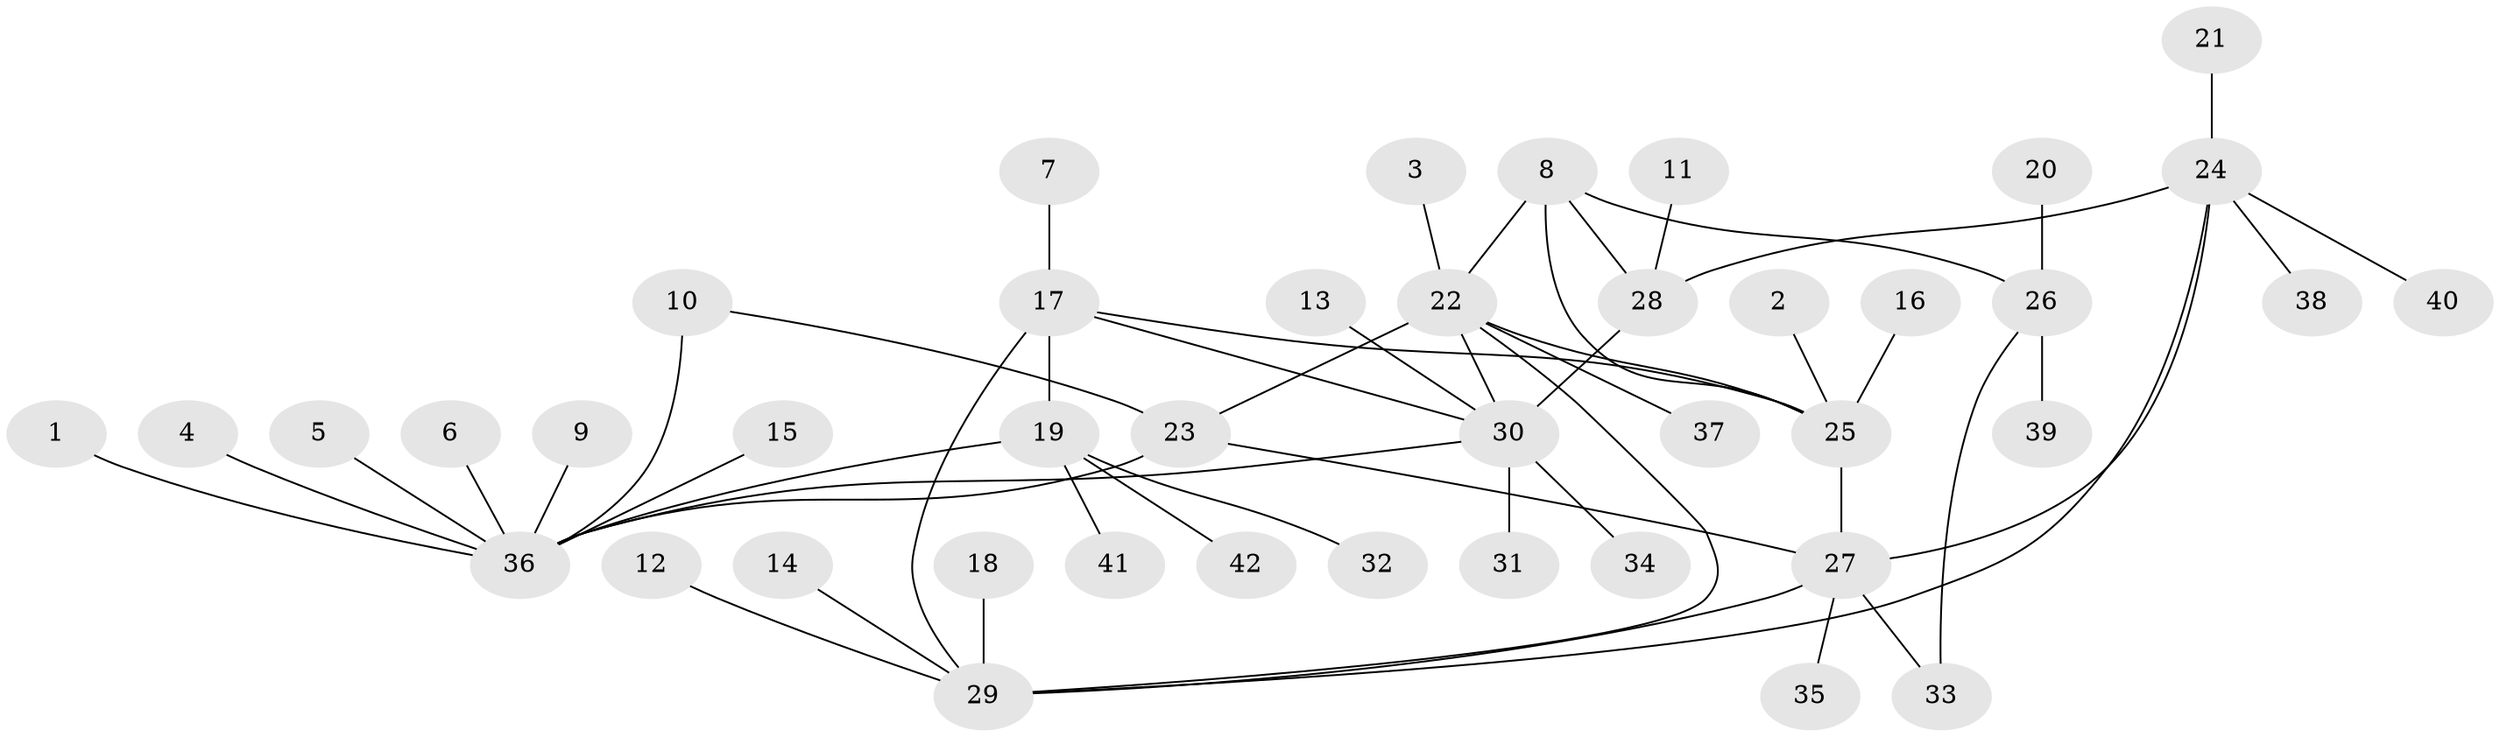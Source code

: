 // original degree distribution, {5: 0.047619047619047616, 6: 0.05952380952380952, 9: 0.011904761904761904, 3: 0.05952380952380952, 7: 0.03571428571428571, 12: 0.011904761904761904, 4: 0.05952380952380952, 10: 0.011904761904761904, 8: 0.023809523809523808, 1: 0.5595238095238095, 2: 0.11904761904761904}
// Generated by graph-tools (version 1.1) at 2025/26/03/09/25 03:26:49]
// undirected, 42 vertices, 53 edges
graph export_dot {
graph [start="1"]
  node [color=gray90,style=filled];
  1;
  2;
  3;
  4;
  5;
  6;
  7;
  8;
  9;
  10;
  11;
  12;
  13;
  14;
  15;
  16;
  17;
  18;
  19;
  20;
  21;
  22;
  23;
  24;
  25;
  26;
  27;
  28;
  29;
  30;
  31;
  32;
  33;
  34;
  35;
  36;
  37;
  38;
  39;
  40;
  41;
  42;
  1 -- 36 [weight=1.0];
  2 -- 25 [weight=1.0];
  3 -- 22 [weight=1.0];
  4 -- 36 [weight=1.0];
  5 -- 36 [weight=1.0];
  6 -- 36 [weight=1.0];
  7 -- 17 [weight=1.0];
  8 -- 22 [weight=2.0];
  8 -- 25 [weight=2.0];
  8 -- 26 [weight=1.0];
  8 -- 28 [weight=1.0];
  9 -- 36 [weight=1.0];
  10 -- 23 [weight=1.0];
  10 -- 36 [weight=2.0];
  11 -- 28 [weight=1.0];
  12 -- 29 [weight=1.0];
  13 -- 30 [weight=1.0];
  14 -- 29 [weight=1.0];
  15 -- 36 [weight=1.0];
  16 -- 25 [weight=1.0];
  17 -- 19 [weight=3.0];
  17 -- 25 [weight=1.0];
  17 -- 29 [weight=2.0];
  17 -- 30 [weight=1.0];
  18 -- 29 [weight=1.0];
  19 -- 32 [weight=1.0];
  19 -- 36 [weight=2.0];
  19 -- 41 [weight=1.0];
  19 -- 42 [weight=1.0];
  20 -- 26 [weight=1.0];
  21 -- 24 [weight=1.0];
  22 -- 23 [weight=1.0];
  22 -- 25 [weight=1.0];
  22 -- 29 [weight=1.0];
  22 -- 30 [weight=1.0];
  22 -- 37 [weight=1.0];
  23 -- 27 [weight=1.0];
  23 -- 36 [weight=2.0];
  24 -- 27 [weight=2.0];
  24 -- 28 [weight=1.0];
  24 -- 29 [weight=1.0];
  24 -- 38 [weight=1.0];
  24 -- 40 [weight=1.0];
  25 -- 27 [weight=2.0];
  26 -- 33 [weight=1.0];
  26 -- 39 [weight=1.0];
  27 -- 29 [weight=2.0];
  27 -- 33 [weight=1.0];
  27 -- 35 [weight=1.0];
  28 -- 30 [weight=4.0];
  30 -- 31 [weight=1.0];
  30 -- 34 [weight=1.0];
  30 -- 36 [weight=1.0];
}
